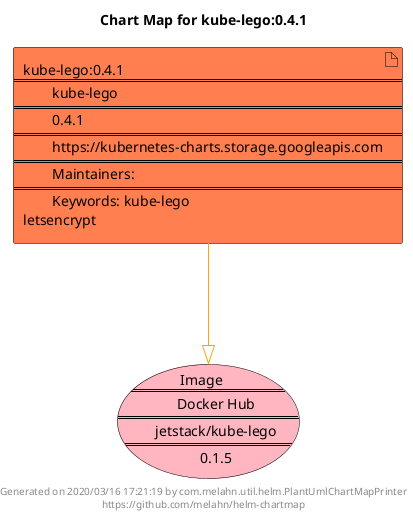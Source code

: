 @startuml
skinparam linetype ortho
skinparam backgroundColor white
skinparam usecaseBorderColor black
skinparam usecaseArrowColor LightSlateGray
skinparam artifactBorderColor black
skinparam artifactArrowColor LightSlateGray

title Chart Map for kube-lego:0.4.1

'There is one referenced Helm Chart
artifact "kube-lego:0.4.1\n====\n\tkube-lego\n====\n\t0.4.1\n====\n\thttps://kubernetes-charts.storage.googleapis.com\n====\n\tMaintainers: \n====\n\tKeywords: kube-lego\nletsencrypt" as kube_lego_0_4_1 #Coral

'There is one referenced Docker Image
usecase "Image\n====\n\tDocker Hub\n====\n\tjetstack/kube-lego\n====\n\t0.1.5" as jetstack_kube_lego_0_1_5 #LightPink

'Chart Dependencies
kube_lego_0_4_1--[#orange]-|>jetstack_kube_lego_0_1_5

center footer Generated on 2020/03/16 17:21:19 by com.melahn.util.helm.PlantUmlChartMapPrinter\nhttps://github.com/melahn/helm-chartmap
@enduml
